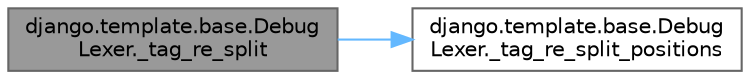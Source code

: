 digraph "django.template.base.DebugLexer._tag_re_split"
{
 // LATEX_PDF_SIZE
  bgcolor="transparent";
  edge [fontname=Helvetica,fontsize=10,labelfontname=Helvetica,labelfontsize=10];
  node [fontname=Helvetica,fontsize=10,shape=box,height=0.2,width=0.4];
  rankdir="LR";
  Node1 [id="Node000001",label="django.template.base.Debug\lLexer._tag_re_split",height=0.2,width=0.4,color="gray40", fillcolor="grey60", style="filled", fontcolor="black",tooltip=" "];
  Node1 -> Node2 [id="edge1_Node000001_Node000002",color="steelblue1",style="solid",tooltip=" "];
  Node2 [id="Node000002",label="django.template.base.Debug\lLexer._tag_re_split_positions",height=0.2,width=0.4,color="grey40", fillcolor="white", style="filled",URL="$classdjango_1_1template_1_1base_1_1_debug_lexer.html#ae79b57a60c329ca09f015c1e5810601b",tooltip=" "];
}
